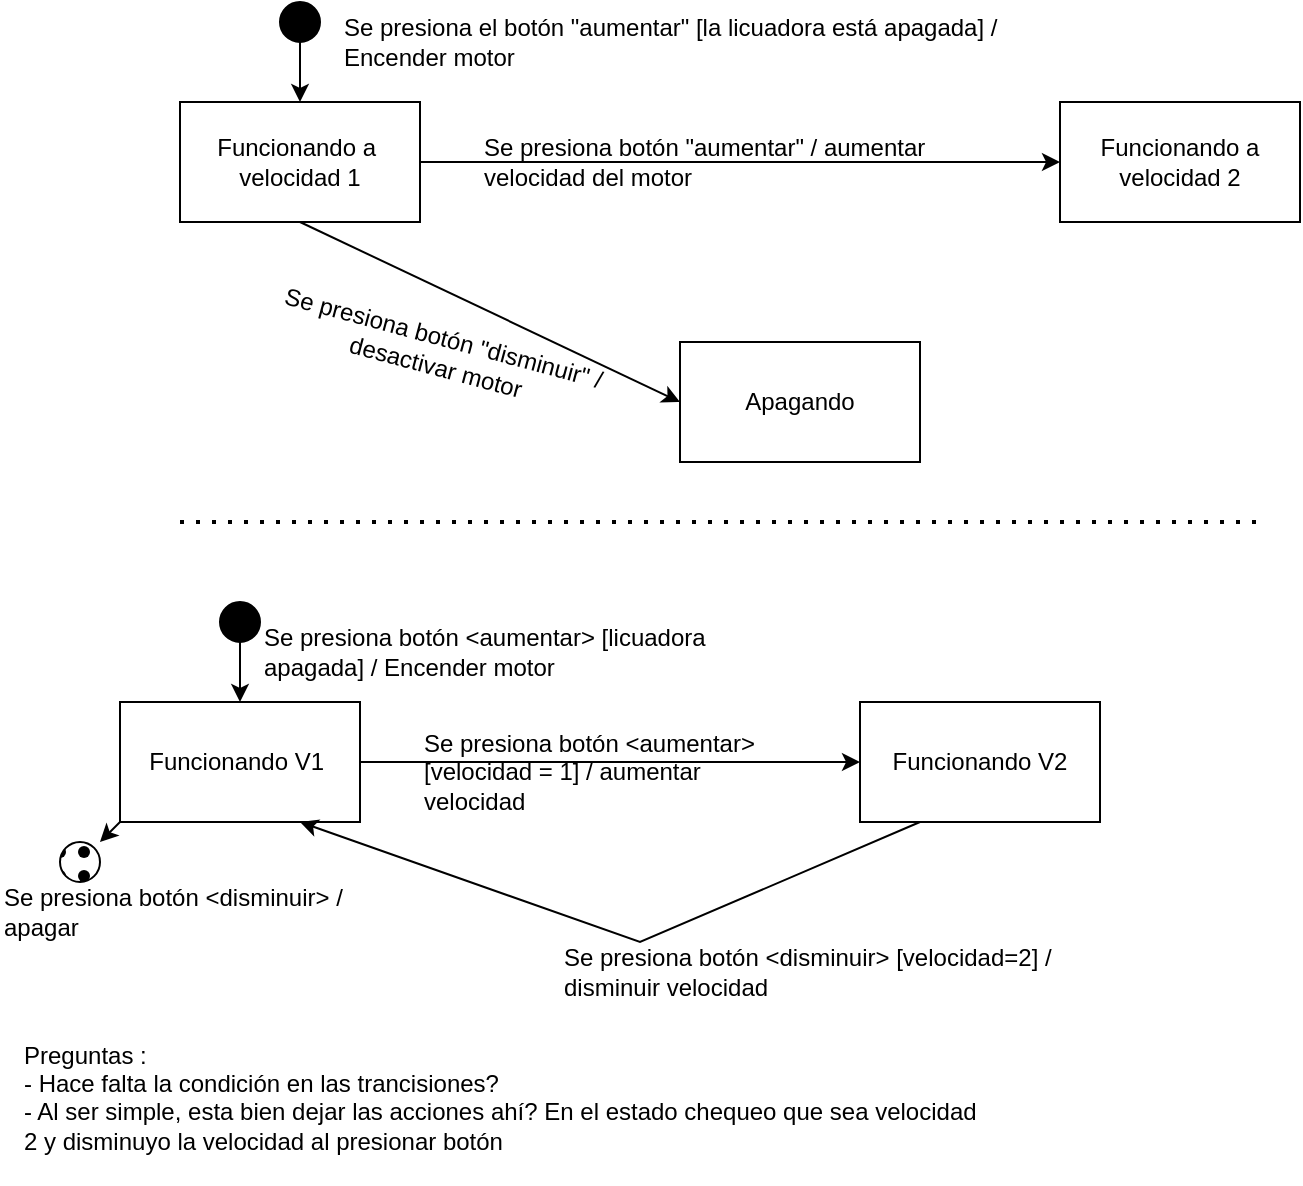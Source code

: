 <mxfile version="28.1.2">
  <diagram name="Página-1" id="nAl9qe2-XAKUs01I_RTH">
    <mxGraphModel dx="872" dy="531" grid="1" gridSize="10" guides="1" tooltips="1" connect="1" arrows="1" fold="1" page="1" pageScale="1" pageWidth="827" pageHeight="1169" math="0" shadow="0">
      <root>
        <mxCell id="0" />
        <mxCell id="1" parent="0" />
        <mxCell id="-JpSMlI2O-ogzfqVtFSY-1" value="Funcionando a&amp;nbsp;&lt;div&gt;velocidad 1&lt;/div&gt;" style="rounded=0;whiteSpace=wrap;html=1;" vertex="1" parent="1">
          <mxGeometry x="240" y="110" width="120" height="60" as="geometry" />
        </mxCell>
        <mxCell id="-JpSMlI2O-ogzfqVtFSY-2" value="" style="endArrow=classic;html=1;rounded=0;" edge="1" parent="1" target="-JpSMlI2O-ogzfqVtFSY-1">
          <mxGeometry width="50" height="50" relative="1" as="geometry">
            <mxPoint x="300" y="80" as="sourcePoint" />
            <mxPoint x="590" y="150" as="targetPoint" />
          </mxGeometry>
        </mxCell>
        <mxCell id="-JpSMlI2O-ogzfqVtFSY-3" value="" style="ellipse;whiteSpace=wrap;html=1;aspect=fixed;fillStyle=auto;fillColor=#000000;" vertex="1" parent="1">
          <mxGeometry x="290" y="60" width="20" height="20" as="geometry" />
        </mxCell>
        <mxCell id="-JpSMlI2O-ogzfqVtFSY-4" value="Se presiona el botón &quot;aumentar&quot; [la licuadora está apagada] / Encender motor&amp;nbsp;&amp;nbsp;" style="text;html=1;align=left;verticalAlign=middle;whiteSpace=wrap;rounded=0;" vertex="1" parent="1">
          <mxGeometry x="320" y="70" width="360" height="20" as="geometry" />
        </mxCell>
        <mxCell id="-JpSMlI2O-ogzfqVtFSY-5" value="" style="endArrow=classic;html=1;rounded=0;exitX=1;exitY=0.5;exitDx=0;exitDy=0;" edge="1" parent="1" source="-JpSMlI2O-ogzfqVtFSY-1" target="-JpSMlI2O-ogzfqVtFSY-6">
          <mxGeometry width="50" height="50" relative="1" as="geometry">
            <mxPoint x="570" y="210" as="sourcePoint" />
            <mxPoint x="580" y="140" as="targetPoint" />
          </mxGeometry>
        </mxCell>
        <mxCell id="-JpSMlI2O-ogzfqVtFSY-6" value="Funcionando a velocidad 2" style="rounded=0;whiteSpace=wrap;html=1;" vertex="1" parent="1">
          <mxGeometry x="680" y="110" width="120" height="60" as="geometry" />
        </mxCell>
        <mxCell id="-JpSMlI2O-ogzfqVtFSY-7" value="Apagando" style="rounded=0;whiteSpace=wrap;html=1;" vertex="1" parent="1">
          <mxGeometry x="490" y="230" width="120" height="60" as="geometry" />
        </mxCell>
        <mxCell id="-JpSMlI2O-ogzfqVtFSY-8" value="" style="endArrow=classic;html=1;rounded=0;exitX=0.5;exitY=1;exitDx=0;exitDy=0;entryX=0;entryY=0.5;entryDx=0;entryDy=0;" edge="1" parent="1" source="-JpSMlI2O-ogzfqVtFSY-1" target="-JpSMlI2O-ogzfqVtFSY-7">
          <mxGeometry width="50" height="50" relative="1" as="geometry">
            <mxPoint x="570" y="210" as="sourcePoint" />
            <mxPoint x="620" y="160" as="targetPoint" />
          </mxGeometry>
        </mxCell>
        <mxCell id="-JpSMlI2O-ogzfqVtFSY-9" value="Se presiona botón &quot;aumentar&quot; / aumentar velocidad del motor" style="text;html=1;align=left;verticalAlign=middle;whiteSpace=wrap;rounded=0;" vertex="1" parent="1">
          <mxGeometry x="390" y="125" width="250" height="30" as="geometry" />
        </mxCell>
        <mxCell id="-JpSMlI2O-ogzfqVtFSY-11" value="Se presiona botón &quot;disminuir&quot; / desactivar motor" style="text;html=1;align=center;verticalAlign=middle;whiteSpace=wrap;rounded=0;rotation=15;" vertex="1" parent="1">
          <mxGeometry x="270" y="220" width="200" height="30" as="geometry" />
        </mxCell>
        <mxCell id="-JpSMlI2O-ogzfqVtFSY-15" value="" style="endArrow=none;dashed=1;html=1;dashPattern=1 3;strokeWidth=2;rounded=0;" edge="1" parent="1">
          <mxGeometry width="50" height="50" relative="1" as="geometry">
            <mxPoint x="240" y="320" as="sourcePoint" />
            <mxPoint x="780" y="320" as="targetPoint" />
          </mxGeometry>
        </mxCell>
        <mxCell id="-JpSMlI2O-ogzfqVtFSY-29" value="" style="ellipse;whiteSpace=wrap;html=1;aspect=fixed;fillStyle=auto;fillColor=#000000;" vertex="1" parent="1">
          <mxGeometry x="260" y="360" width="20" height="20" as="geometry" />
        </mxCell>
        <mxCell id="-JpSMlI2O-ogzfqVtFSY-31" value="" style="endArrow=classic;html=1;rounded=0;exitX=0.5;exitY=1;exitDx=0;exitDy=0;" edge="1" parent="1" source="-JpSMlI2O-ogzfqVtFSY-29" target="-JpSMlI2O-ogzfqVtFSY-32">
          <mxGeometry width="50" height="50" relative="1" as="geometry">
            <mxPoint x="490" y="300" as="sourcePoint" />
            <mxPoint x="270" y="410" as="targetPoint" />
          </mxGeometry>
        </mxCell>
        <mxCell id="-JpSMlI2O-ogzfqVtFSY-32" value="Funcionando V1&amp;nbsp;" style="rounded=0;whiteSpace=wrap;html=1;" vertex="1" parent="1">
          <mxGeometry x="210.0" y="410" width="120" height="60" as="geometry" />
        </mxCell>
        <mxCell id="-JpSMlI2O-ogzfqVtFSY-33" value="Se presiona botón &amp;lt;aumentar&amp;gt; [licuadora apagada] / Encender motor" style="text;html=1;align=left;verticalAlign=middle;whiteSpace=wrap;rounded=0;" vertex="1" parent="1">
          <mxGeometry x="280" y="370" width="230" height="30" as="geometry" />
        </mxCell>
        <mxCell id="-JpSMlI2O-ogzfqVtFSY-34" value="" style="endArrow=classic;html=1;rounded=0;exitX=1;exitY=0.5;exitDx=0;exitDy=0;" edge="1" parent="1" source="-JpSMlI2O-ogzfqVtFSY-32" target="-JpSMlI2O-ogzfqVtFSY-35">
          <mxGeometry width="50" height="50" relative="1" as="geometry">
            <mxPoint x="490" y="300" as="sourcePoint" />
            <mxPoint x="610" y="440" as="targetPoint" />
          </mxGeometry>
        </mxCell>
        <mxCell id="-JpSMlI2O-ogzfqVtFSY-35" value="Funcionando V2" style="rounded=0;whiteSpace=wrap;html=1;" vertex="1" parent="1">
          <mxGeometry x="580" y="410" width="120" height="60" as="geometry" />
        </mxCell>
        <mxCell id="-JpSMlI2O-ogzfqVtFSY-36" value="Se presiona botón &amp;lt;aumentar&amp;gt; [velocidad = 1] / aumentar velocidad" style="text;html=1;align=left;verticalAlign=middle;whiteSpace=wrap;rounded=0;" vertex="1" parent="1">
          <mxGeometry x="360" y="430" width="170" height="30" as="geometry" />
        </mxCell>
        <mxCell id="-JpSMlI2O-ogzfqVtFSY-37" value="" style="endArrow=classic;html=1;rounded=0;exitX=0;exitY=1;exitDx=0;exitDy=0;" edge="1" parent="1" source="-JpSMlI2O-ogzfqVtFSY-32">
          <mxGeometry width="50" height="50" relative="1" as="geometry">
            <mxPoint x="490" y="300" as="sourcePoint" />
            <mxPoint x="200" y="480" as="targetPoint" />
          </mxGeometry>
        </mxCell>
        <mxCell id="-JpSMlI2O-ogzfqVtFSY-38" value="" style="ellipse;whiteSpace=wrap;html=1;aspect=fixed;fillStyle=dots;fillColor=#000000;" vertex="1" parent="1">
          <mxGeometry x="180" y="480" width="20" height="20" as="geometry" />
        </mxCell>
        <mxCell id="-JpSMlI2O-ogzfqVtFSY-39" value="Se presiona botón &amp;lt;disminuir&amp;gt; / apagar" style="text;html=1;align=left;verticalAlign=middle;whiteSpace=wrap;rounded=0;" vertex="1" parent="1">
          <mxGeometry x="150" y="500" width="200" height="30" as="geometry" />
        </mxCell>
        <mxCell id="-JpSMlI2O-ogzfqVtFSY-42" value="" style="endArrow=classic;html=1;rounded=0;entryX=0.75;entryY=1;entryDx=0;entryDy=0;exitX=0.25;exitY=1;exitDx=0;exitDy=0;" edge="1" parent="1" source="-JpSMlI2O-ogzfqVtFSY-35" target="-JpSMlI2O-ogzfqVtFSY-32">
          <mxGeometry width="50" height="50" relative="1" as="geometry">
            <mxPoint x="460" y="500" as="sourcePoint" />
            <mxPoint x="510" y="450" as="targetPoint" />
            <Array as="points">
              <mxPoint x="470" y="530" />
            </Array>
          </mxGeometry>
        </mxCell>
        <mxCell id="-JpSMlI2O-ogzfqVtFSY-43" value="Se presiona botón &amp;lt;disminuir&amp;gt; [velocidad=2] / disminuir velocidad" style="text;html=1;align=left;verticalAlign=middle;whiteSpace=wrap;rounded=0;" vertex="1" parent="1">
          <mxGeometry x="430" y="530" width="270" height="30" as="geometry" />
        </mxCell>
        <mxCell id="-JpSMlI2O-ogzfqVtFSY-44" value="Preguntas :&amp;nbsp;&lt;div&gt;- Hace falta la condición en las trancisiones?&lt;div&gt;- Al ser simple, esta bien dejar las acciones ahí? En el estado chequeo que sea velocidad 2 y disminuyo la velocidad al presionar botón&lt;/div&gt;&lt;/div&gt;&lt;div&gt;&lt;br&gt;&lt;/div&gt;" style="text;html=1;align=left;verticalAlign=middle;whiteSpace=wrap;rounded=0;" vertex="1" parent="1">
          <mxGeometry x="160" y="600" width="480" height="30" as="geometry" />
        </mxCell>
      </root>
    </mxGraphModel>
  </diagram>
</mxfile>
